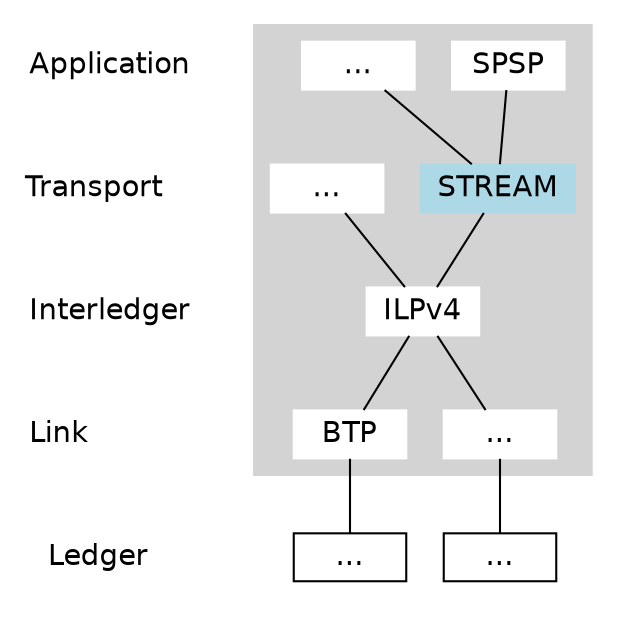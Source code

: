 graph G {
  node [shape = box,height=.1,fontname = "helvetica"];
  newrank=true;

  app [label="Application\l" shape="plaintext" width=1.5]
  transport [label="Transport\l" shape="plaintext" width=1.5]
  interledger [label="Interledger\l" shape="plaintext" width=1.5]
  link [label="Link\l" shape="plaintext" width=1.5]
  ledger [label="Ledger\l" shape="plaintext" width=1.5]

  subgraph cluster_0 {
    style=filled;
    color=lightgrey;
    node [style=filled,color=white];

    app1 [label=SPSP];
    app2 [label="..."]
    tr1 [label=STREAM, color=lightblue];
    tr2 [label="..."];
    im1 [label="ILPv4"];
    link1 [label="BTP"];
    link2 [label="..."];
    app1 -- tr1;
    app2 -- tr1;
    tr1 -- im1;
    tr2 -- im1;
    im1 -- link1;
    im1 -- link2;

    fontname = "helvetica";
  }

  subgraph cluster_1 {
    style=filled;
    color=white;

    ledger1 [label="..."]
    ledger3 [label="..."]

    fontname = "helvetica";
  }
  link1 -- ledger1;
  link2 -- ledger3;


  { rank=same; app app1 app2 }
  { rank=same; transport tr1 tr2 }
  { rank=same; interledger im1 }
  { rank=same; link link1 link2 }
  { rank=same; ledger ledger1 ledger3 }
}
